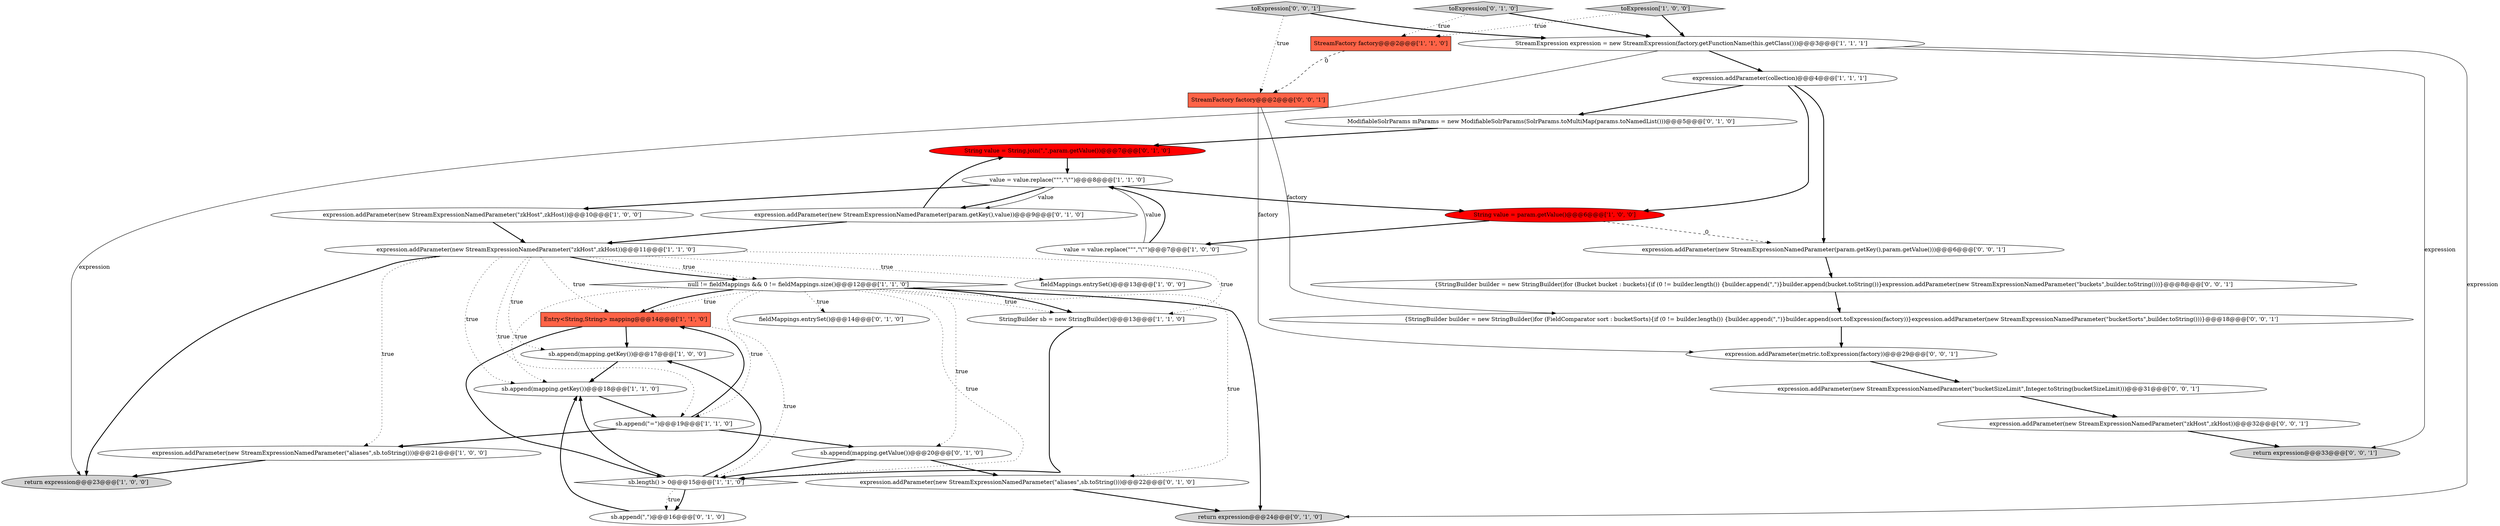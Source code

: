 digraph {
22 [style = filled, label = "ModifiableSolrParams mParams = new ModifiableSolrParams(SolrParams.toMultiMap(params.toNamedList()))@@@5@@@['0', '1', '0']", fillcolor = white, shape = ellipse image = "AAA0AAABBB2BBB"];
24 [style = filled, label = "sb.append(mapping.getValue())@@@20@@@['0', '1', '0']", fillcolor = white, shape = ellipse image = "AAA0AAABBB2BBB"];
6 [style = filled, label = "Entry<String,String> mapping@@@14@@@['1', '1', '0']", fillcolor = tomato, shape = box image = "AAA0AAABBB1BBB"];
5 [style = filled, label = "value = value.replace(\"\"\",\"\\\"\")@@@8@@@['1', '1', '0']", fillcolor = white, shape = ellipse image = "AAA0AAABBB1BBB"];
35 [style = filled, label = "return expression@@@33@@@['0', '0', '1']", fillcolor = lightgray, shape = ellipse image = "AAA0AAABBB3BBB"];
31 [style = filled, label = "expression.addParameter(new StreamExpressionNamedParameter(\"bucketSizeLimit\",Integer.toString(bucketSizeLimit)))@@@31@@@['0', '0', '1']", fillcolor = white, shape = ellipse image = "AAA0AAABBB3BBB"];
0 [style = filled, label = "expression.addParameter(new StreamExpressionNamedParameter(\"aliases\",sb.toString()))@@@21@@@['1', '0', '0']", fillcolor = white, shape = ellipse image = "AAA0AAABBB1BBB"];
7 [style = filled, label = "expression.addParameter(new StreamExpressionNamedParameter(\"zkHost\",zkHost))@@@10@@@['1', '0', '0']", fillcolor = white, shape = ellipse image = "AAA0AAABBB1BBB"];
16 [style = filled, label = "null != fieldMappings && 0 != fieldMappings.size()@@@12@@@['1', '1', '0']", fillcolor = white, shape = diamond image = "AAA0AAABBB1BBB"];
2 [style = filled, label = "StreamExpression expression = new StreamExpression(factory.getFunctionName(this.getClass()))@@@3@@@['1', '1', '1']", fillcolor = white, shape = ellipse image = "AAA0AAABBB1BBB"];
34 [style = filled, label = "expression.addParameter(metric.toExpression(factory))@@@29@@@['0', '0', '1']", fillcolor = white, shape = ellipse image = "AAA0AAABBB3BBB"];
11 [style = filled, label = "return expression@@@23@@@['1', '0', '0']", fillcolor = lightgray, shape = ellipse image = "AAA0AAABBB1BBB"];
8 [style = filled, label = "value = value.replace(\"\"\",\"\\\"\")@@@7@@@['1', '0', '0']", fillcolor = white, shape = ellipse image = "AAA0AAABBB1BBB"];
28 [style = filled, label = "expression.addParameter(new StreamExpressionNamedParameter(\"zkHost\",zkHost))@@@32@@@['0', '0', '1']", fillcolor = white, shape = ellipse image = "AAA0AAABBB3BBB"];
3 [style = filled, label = "sb.append(mapping.getKey())@@@18@@@['1', '1', '0']", fillcolor = white, shape = ellipse image = "AAA0AAABBB1BBB"];
25 [style = filled, label = "expression.addParameter(new StreamExpressionNamedParameter(param.getKey(),value))@@@9@@@['0', '1', '0']", fillcolor = white, shape = ellipse image = "AAA0AAABBB2BBB"];
20 [style = filled, label = "String value = String.join(\",\",param.getValue())@@@7@@@['0', '1', '0']", fillcolor = red, shape = ellipse image = "AAA1AAABBB2BBB"];
32 [style = filled, label = "expression.addParameter(new StreamExpressionNamedParameter(param.getKey(),param.getValue()))@@@6@@@['0', '0', '1']", fillcolor = white, shape = ellipse image = "AAA0AAABBB3BBB"];
10 [style = filled, label = "sb.append(mapping.getKey())@@@17@@@['1', '0', '0']", fillcolor = white, shape = ellipse image = "AAA0AAABBB1BBB"];
26 [style = filled, label = "sb.append(\",\")@@@16@@@['0', '1', '0']", fillcolor = white, shape = ellipse image = "AAA0AAABBB2BBB"];
4 [style = filled, label = "fieldMappings.entrySet()@@@13@@@['1', '0', '0']", fillcolor = white, shape = ellipse image = "AAA0AAABBB1BBB"];
9 [style = filled, label = "sb.length() > 0@@@15@@@['1', '1', '0']", fillcolor = white, shape = diamond image = "AAA0AAABBB1BBB"];
13 [style = filled, label = "expression.addParameter(collection)@@@4@@@['1', '1', '1']", fillcolor = white, shape = ellipse image = "AAA0AAABBB1BBB"];
21 [style = filled, label = "expression.addParameter(new StreamExpressionNamedParameter(\"aliases\",sb.toString()))@@@22@@@['0', '1', '0']", fillcolor = white, shape = ellipse image = "AAA0AAABBB2BBB"];
33 [style = filled, label = "{StringBuilder builder = new StringBuilder()for (Bucket bucket : buckets){if (0 != builder.length()) {builder.append(\",\")}builder.append(bucket.toString())}expression.addParameter(new StreamExpressionNamedParameter(\"buckets\",builder.toString()))}@@@8@@@['0', '0', '1']", fillcolor = white, shape = ellipse image = "AAA0AAABBB3BBB"];
23 [style = filled, label = "return expression@@@24@@@['0', '1', '0']", fillcolor = lightgray, shape = ellipse image = "AAA0AAABBB2BBB"];
14 [style = filled, label = "StringBuilder sb = new StringBuilder()@@@13@@@['1', '1', '0']", fillcolor = white, shape = ellipse image = "AAA0AAABBB1BBB"];
27 [style = filled, label = "toExpression['0', '1', '0']", fillcolor = lightgray, shape = diamond image = "AAA0AAABBB2BBB"];
29 [style = filled, label = "toExpression['0', '0', '1']", fillcolor = lightgray, shape = diamond image = "AAA0AAABBB3BBB"];
30 [style = filled, label = "StreamFactory factory@@@2@@@['0', '0', '1']", fillcolor = tomato, shape = box image = "AAA0AAABBB3BBB"];
1 [style = filled, label = "toExpression['1', '0', '0']", fillcolor = lightgray, shape = diamond image = "AAA0AAABBB1BBB"];
12 [style = filled, label = "String value = param.getValue()@@@6@@@['1', '0', '0']", fillcolor = red, shape = ellipse image = "AAA1AAABBB1BBB"];
18 [style = filled, label = "sb.append(\"=\")@@@19@@@['1', '1', '0']", fillcolor = white, shape = ellipse image = "AAA0AAABBB1BBB"];
19 [style = filled, label = "fieldMappings.entrySet()@@@14@@@['0', '1', '0']", fillcolor = white, shape = ellipse image = "AAA0AAABBB2BBB"];
15 [style = filled, label = "StreamFactory factory@@@2@@@['1', '1', '0']", fillcolor = tomato, shape = box image = "AAA0AAABBB1BBB"];
17 [style = filled, label = "expression.addParameter(new StreamExpressionNamedParameter(\"zkHost\",zkHost))@@@11@@@['1', '1', '0']", fillcolor = white, shape = ellipse image = "AAA0AAABBB1BBB"];
36 [style = filled, label = "{StringBuilder builder = new StringBuilder()for (FieldComparator sort : bucketSorts){if (0 != builder.length()) {builder.append(\",\")}builder.append(sort.toExpression(factory))}expression.addParameter(new StreamExpressionNamedParameter(\"bucketSorts\",builder.toString()))}@@@18@@@['0', '0', '1']", fillcolor = white, shape = ellipse image = "AAA0AAABBB3BBB"];
5->25 [style = solid, label="value"];
16->19 [style = dotted, label="true"];
17->0 [style = dotted, label="true"];
18->24 [style = bold, label=""];
16->9 [style = dotted, label="true"];
13->32 [style = bold, label=""];
7->17 [style = bold, label=""];
9->26 [style = dotted, label="true"];
36->34 [style = bold, label=""];
17->18 [style = dotted, label="true"];
17->6 [style = dotted, label="true"];
17->4 [style = dotted, label="true"];
26->3 [style = bold, label=""];
16->6 [style = bold, label=""];
24->9 [style = bold, label=""];
12->32 [style = dashed, label="0"];
2->23 [style = solid, label="expression"];
17->14 [style = dotted, label="true"];
15->30 [style = dashed, label="0"];
0->11 [style = bold, label=""];
10->3 [style = bold, label=""];
34->31 [style = bold, label=""];
16->23 [style = bold, label=""];
9->10 [style = bold, label=""];
27->15 [style = dotted, label="true"];
25->17 [style = bold, label=""];
16->3 [style = dotted, label="true"];
17->3 [style = dotted, label="true"];
32->33 [style = bold, label=""];
5->25 [style = bold, label=""];
20->5 [style = bold, label=""];
2->13 [style = bold, label=""];
3->18 [style = bold, label=""];
17->16 [style = dotted, label="true"];
9->26 [style = bold, label=""];
2->11 [style = solid, label="expression"];
8->5 [style = solid, label="value"];
17->10 [style = dotted, label="true"];
25->20 [style = bold, label=""];
28->35 [style = bold, label=""];
29->2 [style = bold, label=""];
13->12 [style = bold, label=""];
30->36 [style = solid, label="factory"];
8->5 [style = bold, label=""];
22->20 [style = bold, label=""];
5->12 [style = bold, label=""];
18->6 [style = bold, label=""];
24->21 [style = bold, label=""];
2->35 [style = solid, label="expression"];
12->8 [style = bold, label=""];
6->9 [style = dotted, label="true"];
1->15 [style = dotted, label="true"];
6->10 [style = bold, label=""];
33->36 [style = bold, label=""];
16->14 [style = dotted, label="true"];
29->30 [style = dotted, label="true"];
16->24 [style = dotted, label="true"];
9->3 [style = bold, label=""];
5->7 [style = bold, label=""];
16->14 [style = bold, label=""];
14->9 [style = bold, label=""];
16->21 [style = dotted, label="true"];
1->2 [style = bold, label=""];
13->22 [style = bold, label=""];
31->28 [style = bold, label=""];
6->9 [style = bold, label=""];
21->23 [style = bold, label=""];
18->0 [style = bold, label=""];
27->2 [style = bold, label=""];
17->16 [style = bold, label=""];
16->6 [style = dotted, label="true"];
30->34 [style = solid, label="factory"];
17->11 [style = bold, label=""];
16->18 [style = dotted, label="true"];
}
